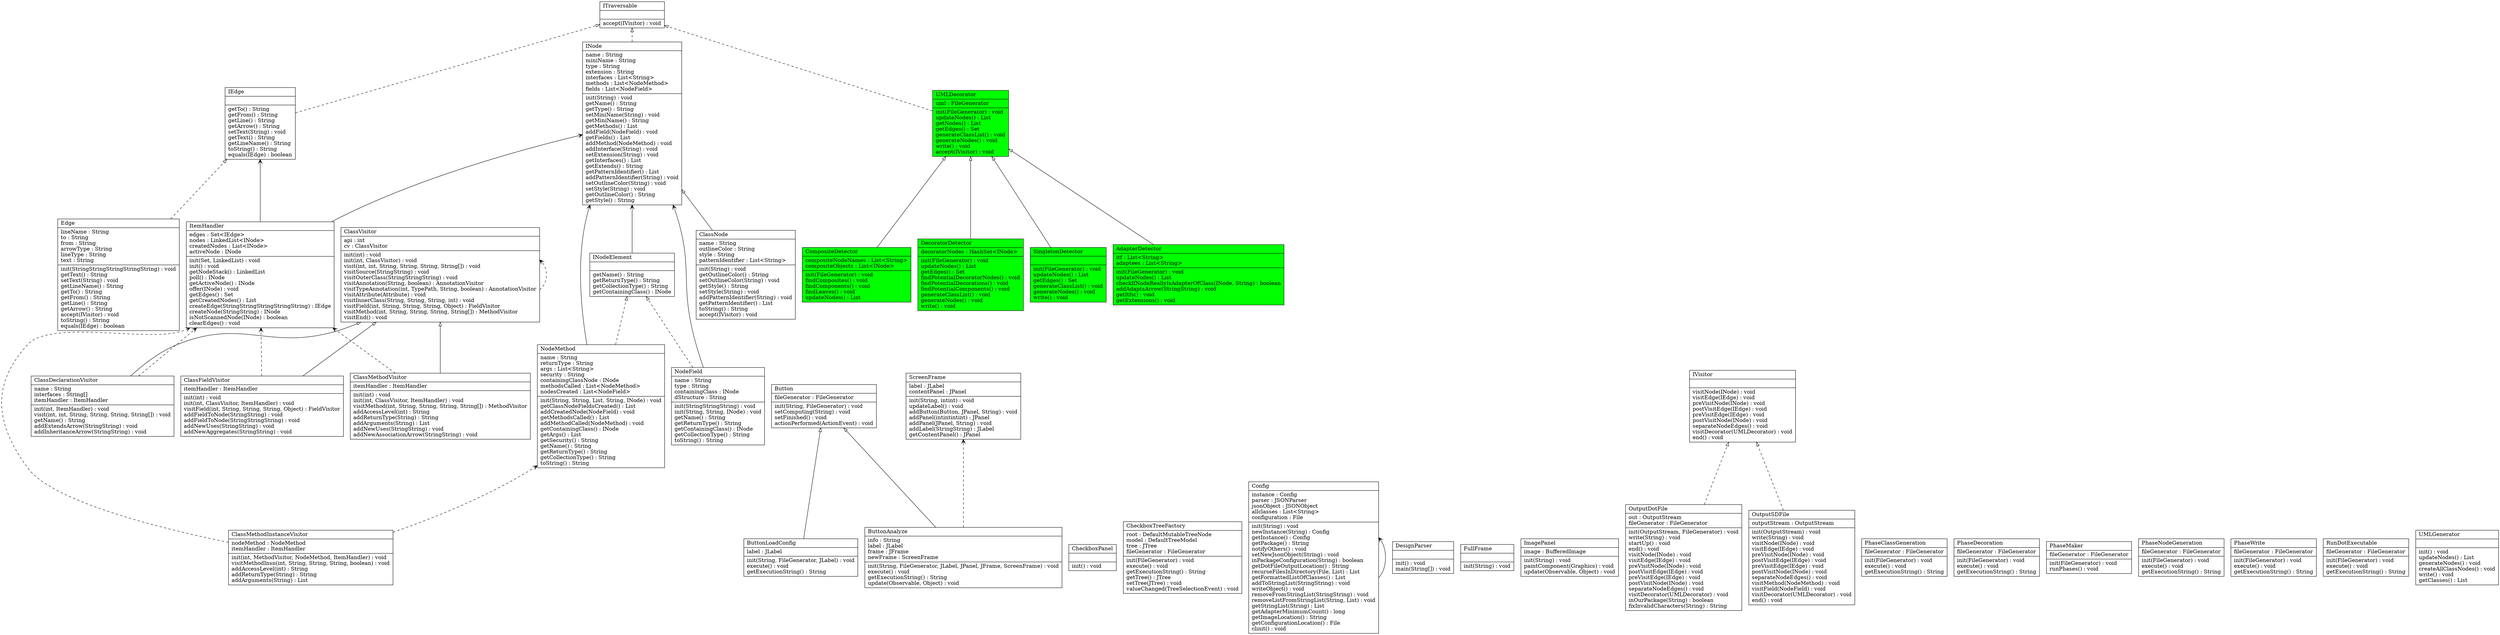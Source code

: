 digraph G {

fontname = "Bitstream Vera Sans"
fontsize = 8
rankdir=BT

node [shape = "record" color = "#000000" fillcolor = "#00ff00" style="filled"]

ClassTAdapterDetector [label = "{AdapterDetector\l\<\<Decorator\>\>\l|itf : List\<String\>\ladaptees : List\<String\>\l|init(FileGenerator) : void\lupdateNodes() : List\lcheckIfNodeReallyIsAdapterOfClass(INode, String) : boolean\laddAdaptsArrow(StringString) : void\lgetItfs() : void\lgetExtensions() : void\l}"]
node [shape = "record" color = "#000000" fillcolor = "#000000" style=""]

ClassTButton [label = "{Button\l|fileGenerator : FileGenerator\l|init(String, FileGenerator) : void\lsetComputing(String) : void\lsetFinished() : void\lactionPerformed(ActionEvent) : void\l}"]
node [shape = "record" color = "#000000" fillcolor = "#000000" style=""]

ClassTButtonAnalyze [label = "{ButtonAnalyze\l|info : String\llabel : JLabel\lframe : JFrame\lnewFrame : ScreenFrame\l|init(String, FileGenerator, JLabel, JPanel, JFrame, ScreenFrame) : void\lexecute() : void\lgetExecutionString() : String\lupdate(Observable, Object) : void\l}"]
node [shape = "record" color = "#000000" fillcolor = "#000000" style=""]

ClassTButtonLoadConfig [label = "{ButtonLoadConfig\l|label : JLabel\l|init(String, FileGenerator, JLabel) : void\lexecute() : void\lgetExecutionString() : String\l}"]
node [shape = "record" color = "#000000" fillcolor = "#000000" style=""]

ClassTCheckboxPanel [label = "{CheckboxPanel\l||init() : void\l}"]
node [shape = "record" color = "#000000" fillcolor = "#000000" style=""]

ClassTCheckboxTreeFactory [label = "{CheckboxTreeFactory\l|root : DefaultMutableTreeNode\lmodel : DefaultTreeModel\ltree : JTree\lfileGenerator : FileGenerator\l|init(FileGenerator) : void\lexecute() : void\lgetExecutionString() : String\lgetTree() : JTree\lsetTree(JTree) : void\lvalueChanged(TreeSelectionEvent) : void\l}"]
node [shape = "record" color = "#000000" fillcolor = "#000000" style=""]

ClassTClassDeclarationVisitor [label = "{ClassDeclarationVisitor\l|name : String\linterfaces : String[]\litemHandler : ItemHandler\l|init(int, ItemHandler) : void\lvisit(int, int, String, String, String, String[]) : void\lgetName() : String\laddExtendsArrow(StringString) : void\laddInheritanceArrow(StringString) : void\l}"]
node [shape = "record" color = "#000000" fillcolor = "#000000" style=""]

ClassTClassFieldVisitor [label = "{ClassFieldVisitor\l|itemHandler : ItemHandler\l|init(int) : void\linit(int, ClassVisitor, ItemHandler) : void\lvisitField(int, String, String, String, Object) : FieldVisitor\laddFieldToNode(StringString) : void\laddFieldToNode(StringStringString) : void\laddNewUses(StringString) : void\laddNewAggregates(StringString) : void\l}"]
node [shape = "record" color = "#000000" fillcolor = "#000000" style=""]

ClassTClassMethodInstanceVisitor [label = "{ClassMethodInstanceVisitor\l|nodeMethod : NodeMethod\litemHandler : ItemHandler\l|init(int, MethodVisitor, NodeMethod, ItemHandler) : void\lvisitMethodInsn(int, String, String, String, boolean) : void\laddAccessLevel(int) : String\laddReturnType(String) : String\laddArguments(String) : List\l}"]
node [shape = "record" color = "#000000" fillcolor = "#000000" style=""]

ClassTClassMethodVisitor [label = "{ClassMethodVisitor\l|itemHandler : ItemHandler\l|init(int) : void\linit(int, ClassVisitor, ItemHandler) : void\lvisitMethod(int, String, String, String, String[]) : MethodVisitor\laddAccessLevel(int) : String\laddReturnType(String) : String\laddArguments(String) : List\laddNewUses(StringString) : void\laddNewAssociationArrow(StringString) : void\l}"]
node [shape = "record" color = "#000000" fillcolor = "#000000" style=""]

ClassTClassNode [label = "{ClassNode\l|name : String\loutlineColor : String\lstyle : String\lpatternIdentifier : List\<String\>\l|init(String) : void\lgetOutlineColor() : String\lsetOutlineColor(String) : void\lgetStyle() : String\lsetStyle(String) : void\laddPatternIdentifier(String) : void\lgetPatternIdentifier() : List\ltoString() : String\laccept(IVisitor) : void\l}"]
node [shape = "record" color = "#000000" fillcolor = "#00ff00" style="filled"]

ClassTCompositeDetector [label = "{CompositeDetector\l\<\<Decorator\>\>\l|compositeNodeNames : List\<String\>\lcompositeObjects : List\<INode\>\l|init(FileGenerator) : void\lfindComposites() : void\lfindComponents() : void\lfindLeaves() : void\lupdateNodes() : List\l}"]
node [shape = "record" color = "#000000" fillcolor = "#000000" style=""]

ClassTConfig [label = "{Config\l|instance : Config\lparser : JSONParser\ljsonObject : JSONObject\lallclasses : List\<String\>\lconfiguration : File\l|init(String) : void\lnewInstance(String) : Config\lgetInstance() : Config\lgetPackage() : String\lnotifyOthers() : void\lsetNewJsonObject(String) : void\linPackageConfiguration(String) : boolean\lgetDotFileOutputLocation() : String\lrecurseFilesInDirectory(File, List) : List\lgetFormattedListOfClasses() : List\laddToStringList(StringString) : void\lwriteObject() : void\lremoveFromStringList(StringString) : void\lremoveListFromStringList(String, List) : void\lgetStringList(String) : List\lgetAdapterMinimumCount() : long\lgetImageLocation() : String\lgetConfigurationLocation() : File\lclinit() : void\l}"]
node [shape = "record" color = "#000000" fillcolor = "#00ff00" style="filled"]

ClassTDecoratorDetector [label = "{DecoratorDetector\l\<\<Decorator\>\>\l|decoratorNodes : HashSet\<INode\>\l|init(FileGenerator) : void\lupdateNodes() : List\lgetEdges() : Set\lfindPotentialDecoratorNodes() : void\lfindPotentialDecorations() : void\lfindPotentialComponents() : void\lgenerateClassList() : void\lgenerateNodes() : void\lwrite() : void\l}"]
node [shape = "record" color = "#000000" fillcolor = "#000000" style=""]

ClassTDesignParser [label = "{DesignParser\l||init() : void\lmain(String[]) : void\l}"]
node [shape = "record" color = "#000000" fillcolor = "#000000" style=""]

ClassTEdge [label = "{Edge\l|lineName : String\lto : String\lfrom : String\larrowType : String\llineType : String\ltext : String\l|init(StringStringStringStringString) : void\lgetText() : String\lsetText(String) : void\lgetLineName() : String\lgetTo() : String\lgetFrom() : String\lgetLine() : String\lgetArrow() : String\laccept(IVisitor) : void\ltoString() : String\lequals(IEdge) : boolean\l}"]
node [shape = "record" color = "#000000" fillcolor = "#000000" style=""]

node [shape = "record" color = "#000000" fillcolor = "#000000" style=""]

node [shape = "record" color = "#000000" fillcolor = "#000000" style=""]

ClassTFullFrame [label = "{FullFrame\l||init(String) : void\l}"]
node [shape = "record" color = "#000000" fillcolor = "#000000" style=""]

ClassTIEdge [label = "{IEdge\l||getTo() : String\lgetFrom() : String\lgetLine() : String\lgetArrow() : String\lsetText(String) : void\lgetText() : String\lgetLineName() : String\ltoString() : String\lequals(IEdge) : boolean\l}"]
node [shape = "record" color = "#000000" fillcolor = "#000000" style=""]

ClassTImagePanel [label = "{ImagePanel\l|image : BufferedImage\l|init(String) : void\lpaintComponent(Graphics) : void\lupdate(Observable, Object) : void\l}"]
node [shape = "record" color = "#000000" fillcolor = "#000000" style=""]

ClassTINode [label = "{INode\l|name : String\lminiName : String\ltype : String\lextension : String\linterfaces : List\<String\>\lmethods : List\<NodeMethod\>\lfields : List\<NodeField\>\l|init(String) : void\lgetName() : String\lgetType() : String\lsetMiniName(String) : void\lgetMiniName() : String\lgetMethods() : List\laddField(NodeField) : void\lgetFields() : List\laddMethod(NodeMethod) : void\laddInterface(String) : void\lsetExtension(String) : void\lgetInterfaces() : List\lgetExtends() : String\lgetPatternIdentifier() : List\laddPatternIdentifier(String) : void\lsetOutlineColor(String) : void\lsetStyle(String) : void\lgetOutlineColor() : String\lgetStyle() : String\l}"]
node [shape = "record" color = "#000000" fillcolor = "#000000" style=""]

ClassTINodeElement [label = "{INodeElement\l||getName() : String\lgetReturnType() : String\lgetCollectionType() : String\lgetContainingClass() : INode\l}"]
node [shape = "record" color = "#000000" fillcolor = "#000000" style=""]

ClassTItemHandler [label = "{ItemHandler\l|edges : Set\<IEdge\>\lnodes : LinkedList\<INode\>\lcreatedNodes : List\<INode\>\lactiveNode : INode\l|init(Set, LinkedList) : void\linit() : void\lgetNodeStack() : LinkedList\lpoll() : INode\lgetActiveNode() : INode\loffer(INode) : void\lgetEdges() : Set\lgetCreatedNodes() : List\lcreateEdge(StringStringStringStringString) : IEdge\lcreateNode(StringString) : INode\lisNotScannedNode(INode) : boolean\lclearEdges() : void\l}"]
node [shape = "record" color = "#000000" fillcolor = "#000000" style=""]

ClassTITraversable [label = "{ITraversable\l||accept(IVisitor) : void\l}"]
node [shape = "record" color = "#000000" fillcolor = "#000000" style=""]

ClassTIVisitor [label = "{IVisitor\l||visitNode(INode) : void\lvisitEdge(IEdge) : void\lpreVisitNode(INode) : void\lpostVisitEdge(IEdge) : void\lpreVisitEdge(IEdge) : void\lpostVisitNode(INode) : void\lseparateNodeEdges() : void\lvisitDecorator(UMLDecorator) : void\lend() : void\l}"]
node [shape = "record" color = "#000000" fillcolor = "#000000" style=""]

ClassTNodeField [label = "{NodeField\l|name : String\ltype : String\lcontainingClass : INode\ldStructure : String\l|init(StringStringString) : void\linit(String, String, INode) : void\lgetName() : String\lgetReturnType() : String\lgetContainingClass() : INode\lgetCollectionType() : String\ltoString() : String\l}"]
node [shape = "record" color = "#000000" fillcolor = "#000000" style=""]

ClassTNodeMethod [label = "{NodeMethod\l|name : String\lreturnType : String\largs : List\<String\>\lsecurity : String\lcontainingClassNode : INode\lmethodsCalled : List\<NodeMethod\>\lnodesCreated : List\<NodeField\>\l|init(String, String, List, String, INode) : void\lgetClassNodeFieldsCreated() : List\laddCreatedNode(NodeField) : void\lgetMethodsCalled() : List\laddMethodCalled(NodeMethod) : void\lgetContainingClass() : INode\lgetArgs() : List\lgetSecurity() : String\lgetName() : String\lgetReturnType() : String\lgetCollectionType() : String\ltoString() : String\l}"]
node [shape = "record" color = "#000000" fillcolor = "#000000" style=""]

ClassTOutputDotFile [label = "{OutputDotFile\l|out : OutputStream\lfileGenerator : FileGenerator\l|init(OutputStream, FileGenerator) : void\lwrite(String) : void\lstartUp() : void\lend() : void\lvisitNode(INode) : void\lvisitEdge(IEdge) : void\lpreVisitNode(INode) : void\lpostVisitEdge(IEdge) : void\lpreVisitEdge(IEdge) : void\lpostVisitNode(INode) : void\lseparateNodeEdges() : void\lvisitDecorator(UMLDecorator) : void\linOurPackage(String) : boolean\lfixInvalidCharacters(String) : String\l}"]
node [shape = "record" color = "#000000" fillcolor = "#000000" style=""]

ClassTOutputSDFile [label = "{OutputSDFile\l|outputStream : OutputStream\l|init(OutputStream) : void\lwrite(String) : void\lvisitNode(INode) : void\lvisitEdge(IEdge) : void\lpreVisitNode(INode) : void\lpostVisitEdge(IEdge) : void\lpreVisitEdge(IEdge) : void\lpostVisitNode(INode) : void\lseparateNodeEdges() : void\lvisitMethod(NodeMethod) : void\lvisitField(NodeField) : void\lvisitDecorator(UMLDecorator) : void\lend() : void\l}"]
node [shape = "record" color = "#000000" fillcolor = "#000000" style=""]

ClassTPhaseClassGeneration [label = "{PhaseClassGeneration\l|fileGenerator : FileGenerator\l|init(FileGenerator) : void\lexecute() : void\lgetExecutionString() : String\l}"]
node [shape = "record" color = "#000000" fillcolor = "#000000" style=""]

ClassTPhaseDecoration [label = "{PhaseDecoration\l|fileGenerator : FileGenerator\l|init(FileGenerator) : void\lexecute() : void\lgetExecutionString() : String\l}"]
node [shape = "record" color = "#000000" fillcolor = "#000000" style=""]

ClassTPhaseMaker [label = "{PhaseMaker\l|fileGenerator : FileGenerator\l|init(FileGenerator) : void\lrunPhases() : void\l}"]
node [shape = "record" color = "#000000" fillcolor = "#000000" style=""]

ClassTPhaseNodeGeneration [label = "{PhaseNodeGeneration\l|fileGenerator : FileGenerator\l|init(FileGenerator) : void\lexecute() : void\lgetExecutionString() : String\l}"]
node [shape = "record" color = "#000000" fillcolor = "#000000" style=""]

ClassTPhaseWrite [label = "{PhaseWrite\l|fileGenerator : FileGenerator\l|init(FileGenerator) : void\lexecute() : void\lgetExecutionString() : String\l}"]
node [shape = "record" color = "#000000" fillcolor = "#000000" style=""]

ClassTRunDotExecutable [label = "{RunDotExecutable\l|fileGenerator : FileGenerator\l|init(FileGenerator) : void\lexecute() : void\lgetExecutionString() : String\l}"]
node [shape = "record" color = "#000000" fillcolor = "#000000" style=""]

ClassTScreenFrame [label = "{ScreenFrame\l|label : JLabel\lcontentPanel : JPanel\l|init(String, intint) : void\lupdateLabel() : void\laddButton(Button, JPanel, String) : void\laddPanel(intintintint) : JPanel\laddPanel(JPanel, String) : void\laddLabel(StringString) : JLabel\lgetContentPanel() : JPanel\l}"]
node [shape = "record" color = "#000000" fillcolor = "#00ff00" style="filled"]

ClassTSingletonDetector [label = "{SingletonDetector\l\<\<Decorator\>\>\l||init(FileGenerator) : void\lupdateNodes() : List\lgetEdges() : Set\lgenerateClassList() : void\lgenerateNodes() : void\lwrite() : void\l}"]
node [shape = "record" color = "#000000" fillcolor = "#00ff00" style="filled"]

ClassTUMLDecorator [label = "{UMLDecorator\l\<\<Decorator\>\>\l|uml : FileGenerator\l|init(FileGenerator) : void\lupdateNodes() : List\lgetNodes() : List\lgetEdges() : Set\lgenerateClassList() : void\lgenerateNodes() : void\lwrite() : void\laccept(IVisitor) : void\l}"]
node [shape = "record" color = "#000000" fillcolor = "#000000" style=""]

ClassTUMLGenerator [label = "{UMLGenerator\l||init() : void\lupdateNodes() : List\lgenerateNodes() : void\lcreateAllClassNodes() : void\lwrite() : void\lgetClasses() : List\l}"]
node [shape = "record" color = "#000000" fillcolor = "#000000" style=""]

ClassTClassVisitor [label = "{ClassVisitor\l|api : int\lcv : ClassVisitor\l|init(int) : void\linit(int, ClassVisitor) : void\lvisit(int, int, String, String, String, String[]) : void\lvisitSource(StringString) : void\lvisitOuterClass(StringStringString) : void\lvisitAnnotation(String, boolean) : AnnotationVisitor\lvisitTypeAnnotation(int, TypePath, String, boolean) : AnnotationVisitor\lvisitAttribute(Attribute) : void\lvisitInnerClass(String, String, String, int) : void\lvisitField(int, String, String, String, Object) : FieldVisitor\lvisitMethod(int, String, String, String, String[]) : MethodVisitor\lvisitEnd() : void\l}"]
node [shape = "record" color = "#000000" fillcolor = "#000000" style=""]

ClassTAdapterDetector [label = "{AdapterDetector\l|itf : List\<String\>\ladaptees : List\<String\>\l|init(FileGenerator) : void\lupdateNodes() : List\lcheckIfNodeReallyIsAdapterOfClass(INode, String) : boolean\laddAdaptsArrow(StringString) : void\lgetItfs() : void\lgetExtensions() : void\l}"]
node [shape = "record" color = "#000000" fillcolor = "#000000" style=""]

ClassTButton [label = "{Button\l|fileGenerator : FileGenerator\l|init(String, FileGenerator) : void\lsetComputing(String) : void\lsetFinished() : void\lactionPerformed(ActionEvent) : void\l}"]
node [shape = "record" color = "#000000" fillcolor = "#000000" style=""]

ClassTButtonAnalyze [label = "{ButtonAnalyze\l|info : String\llabel : JLabel\lframe : JFrame\lnewFrame : ScreenFrame\l|init(String, FileGenerator, JLabel, JPanel, JFrame, ScreenFrame) : void\lexecute() : void\lgetExecutionString() : String\lupdate(Observable, Object) : void\l}"]
node [shape = "record" color = "#000000" fillcolor = "#000000" style=""]

ClassTButtonLoadConfig [label = "{ButtonLoadConfig\l|label : JLabel\l|init(String, FileGenerator, JLabel) : void\lexecute() : void\lgetExecutionString() : String\l}"]
node [shape = "record" color = "#000000" fillcolor = "#000000" style=""]

ClassTCheckboxPanel [label = "{CheckboxPanel\l||init() : void\l}"]
node [shape = "record" color = "#000000" fillcolor = "#000000" style=""]

ClassTCheckboxTreeFactory [label = "{CheckboxTreeFactory\l|root : DefaultMutableTreeNode\lmodel : DefaultTreeModel\ltree : JTree\lfileGenerator : FileGenerator\l|init(FileGenerator) : void\lexecute() : void\lgetExecutionString() : String\lgetTree() : JTree\lsetTree(JTree) : void\lvalueChanged(TreeSelectionEvent) : void\l}"]
node [shape = "record" color = "#000000" fillcolor = "#000000" style=""]

ClassTClassDeclarationVisitor [label = "{ClassDeclarationVisitor\l|name : String\linterfaces : String[]\litemHandler : ItemHandler\l|init(int, ItemHandler) : void\lvisit(int, int, String, String, String, String[]) : void\lgetName() : String\laddExtendsArrow(StringString) : void\laddInheritanceArrow(StringString) : void\l}"]
node [shape = "record" color = "#000000" fillcolor = "#000000" style=""]

ClassTClassFieldVisitor [label = "{ClassFieldVisitor\l|itemHandler : ItemHandler\l|init(int) : void\linit(int, ClassVisitor, ItemHandler) : void\lvisitField(int, String, String, String, Object) : FieldVisitor\laddFieldToNode(StringString) : void\laddFieldToNode(StringStringString) : void\laddNewUses(StringString) : void\laddNewAggregates(StringString) : void\l}"]
node [shape = "record" color = "#000000" fillcolor = "#000000" style=""]

ClassTClassMethodInstanceVisitor [label = "{ClassMethodInstanceVisitor\l|nodeMethod : NodeMethod\litemHandler : ItemHandler\l|init(int, MethodVisitor, NodeMethod, ItemHandler) : void\lvisitMethodInsn(int, String, String, String, boolean) : void\laddAccessLevel(int) : String\laddReturnType(String) : String\laddArguments(String) : List\l}"]
node [shape = "record" color = "#000000" fillcolor = "#000000" style=""]

ClassTClassMethodVisitor [label = "{ClassMethodVisitor\l|itemHandler : ItemHandler\l|init(int) : void\linit(int, ClassVisitor, ItemHandler) : void\lvisitMethod(int, String, String, String, String[]) : MethodVisitor\laddAccessLevel(int) : String\laddReturnType(String) : String\laddArguments(String) : List\laddNewUses(StringString) : void\laddNewAssociationArrow(StringString) : void\l}"]
node [shape = "record" color = "#000000" fillcolor = "#000000" style=""]

ClassTClassNode [label = "{ClassNode\l|name : String\loutlineColor : String\lstyle : String\lpatternIdentifier : List\<String\>\l|init(String) : void\lgetOutlineColor() : String\lsetOutlineColor(String) : void\lgetStyle() : String\lsetStyle(String) : void\laddPatternIdentifier(String) : void\lgetPatternIdentifier() : List\ltoString() : String\laccept(IVisitor) : void\l}"]
node [shape = "record" color = "#000000" fillcolor = "#000000" style=""]

ClassTCompositeDetector [label = "{CompositeDetector\l|compositeNodeNames : List\<String\>\lcompositeObjects : List\<INode\>\l|init(FileGenerator) : void\lfindComposites() : void\lfindComponents() : void\lfindLeaves() : void\lupdateNodes() : List\l}"]
node [shape = "record" color = "#000000" fillcolor = "#000000" style=""]

ClassTConfig [label = "{Config\l|instance : Config\lparser : JSONParser\ljsonObject : JSONObject\lallclasses : List\<String\>\lconfiguration : File\l|init(String) : void\lnewInstance(String) : Config\lgetInstance() : Config\lgetPackage() : String\lnotifyOthers() : void\lsetNewJsonObject(String) : void\linPackageConfiguration(String) : boolean\lgetDotFileOutputLocation() : String\lrecurseFilesInDirectory(File, List) : List\lgetFormattedListOfClasses() : List\laddToStringList(StringString) : void\lwriteObject() : void\lremoveFromStringList(StringString) : void\lremoveListFromStringList(String, List) : void\lgetStringList(String) : List\lgetAdapterMinimumCount() : long\lgetImageLocation() : String\lgetConfigurationLocation() : File\lclinit() : void\l}"]
node [shape = "record" color = "#000000" fillcolor = "#000000" style=""]

ClassTDecoratorDetector [label = "{DecoratorDetector\l|decoratorNodes : HashSet\<INode\>\l|init(FileGenerator) : void\lupdateNodes() : List\lgetEdges() : Set\lfindPotentialDecoratorNodes() : void\lfindPotentialDecorations() : void\lfindPotentialComponents() : void\lgenerateClassList() : void\lgenerateNodes() : void\lwrite() : void\l}"]
node [shape = "record" color = "#000000" fillcolor = "#000000" style=""]

ClassTDesignParser [label = "{DesignParser\l||init() : void\lmain(String[]) : void\l}"]
node [shape = "record" color = "#000000" fillcolor = "#000000" style=""]

ClassTEdge [label = "{Edge\l|lineName : String\lto : String\lfrom : String\larrowType : String\llineType : String\ltext : String\l|init(StringStringStringStringString) : void\lgetText() : String\lsetText(String) : void\lgetLineName() : String\lgetTo() : String\lgetFrom() : String\lgetLine() : String\lgetArrow() : String\laccept(IVisitor) : void\ltoString() : String\lequals(IEdge) : boolean\l}"]
node [shape = "record" color = "#000000" fillcolor = "#000000" style=""]

node [shape = "record" color = "#000000" fillcolor = "#000000" style=""]

ClassTFullFrame [label = "{FullFrame\l||init(String) : void\l}"]
node [shape = "record" color = "#000000" fillcolor = "#000000" style=""]

ClassTIEdge [label = "{IEdge\l||getTo() : String\lgetFrom() : String\lgetLine() : String\lgetArrow() : String\lsetText(String) : void\lgetText() : String\lgetLineName() : String\ltoString() : String\lequals(IEdge) : boolean\l}"]
node [shape = "record" color = "#000000" fillcolor = "#000000" style=""]

ClassTImagePanel [label = "{ImagePanel\l|image : BufferedImage\l|init(String) : void\lpaintComponent(Graphics) : void\lupdate(Observable, Object) : void\l}"]
node [shape = "record" color = "#000000" fillcolor = "#000000" style=""]

ClassTINode [label = "{INode\l|name : String\lminiName : String\ltype : String\lextension : String\linterfaces : List\<String\>\lmethods : List\<NodeMethod\>\lfields : List\<NodeField\>\l|init(String) : void\lgetName() : String\lgetType() : String\lsetMiniName(String) : void\lgetMiniName() : String\lgetMethods() : List\laddField(NodeField) : void\lgetFields() : List\laddMethod(NodeMethod) : void\laddInterface(String) : void\lsetExtension(String) : void\lgetInterfaces() : List\lgetExtends() : String\lgetPatternIdentifier() : List\laddPatternIdentifier(String) : void\lsetOutlineColor(String) : void\lsetStyle(String) : void\lgetOutlineColor() : String\lgetStyle() : String\l}"]
node [shape = "record" color = "#000000" fillcolor = "#000000" style=""]

ClassTINodeElement [label = "{INodeElement\l||getName() : String\lgetReturnType() : String\lgetCollectionType() : String\lgetContainingClass() : INode\l}"]
node [shape = "record" color = "#000000" fillcolor = "#000000" style=""]

ClassTItemHandler [label = "{ItemHandler\l|edges : Set\<IEdge\>\lnodes : LinkedList\<INode\>\lcreatedNodes : List\<INode\>\lactiveNode : INode\l|init(Set, LinkedList) : void\linit() : void\lgetNodeStack() : LinkedList\lpoll() : INode\lgetActiveNode() : INode\loffer(INode) : void\lgetEdges() : Set\lgetCreatedNodes() : List\lcreateEdge(StringStringStringStringString) : IEdge\lcreateNode(StringString) : INode\lisNotScannedNode(INode) : boolean\lclearEdges() : void\l}"]
node [shape = "record" color = "#000000" fillcolor = "#000000" style=""]

ClassTITraversable [label = "{ITraversable\l||accept(IVisitor) : void\l}"]
node [shape = "record" color = "#000000" fillcolor = "#000000" style=""]

ClassTIVisitor [label = "{IVisitor\l||visitNode(INode) : void\lvisitEdge(IEdge) : void\lpreVisitNode(INode) : void\lpostVisitEdge(IEdge) : void\lpreVisitEdge(IEdge) : void\lpostVisitNode(INode) : void\lseparateNodeEdges() : void\lvisitDecorator(UMLDecorator) : void\lend() : void\l}"]
node [shape = "record" color = "#000000" fillcolor = "#000000" style=""]

ClassTNodeField [label = "{NodeField\l|name : String\ltype : String\lcontainingClass : INode\ldStructure : String\l|init(StringStringString) : void\linit(String, String, INode) : void\lgetName() : String\lgetReturnType() : String\lgetContainingClass() : INode\lgetCollectionType() : String\ltoString() : String\l}"]
node [shape = "record" color = "#000000" fillcolor = "#000000" style=""]

ClassTNodeMethod [label = "{NodeMethod\l|name : String\lreturnType : String\largs : List\<String\>\lsecurity : String\lcontainingClassNode : INode\lmethodsCalled : List\<NodeMethod\>\lnodesCreated : List\<NodeField\>\l|init(String, String, List, String, INode) : void\lgetClassNodeFieldsCreated() : List\laddCreatedNode(NodeField) : void\lgetMethodsCalled() : List\laddMethodCalled(NodeMethod) : void\lgetContainingClass() : INode\lgetArgs() : List\lgetSecurity() : String\lgetName() : String\lgetReturnType() : String\lgetCollectionType() : String\ltoString() : String\l}"]
node [shape = "record" color = "#000000" fillcolor = "#000000" style=""]

ClassTOutputDotFile [label = "{OutputDotFile\l|out : OutputStream\lfileGenerator : FileGenerator\l|init(OutputStream, FileGenerator) : void\lwrite(String) : void\lstartUp() : void\lend() : void\lvisitNode(INode) : void\lvisitEdge(IEdge) : void\lpreVisitNode(INode) : void\lpostVisitEdge(IEdge) : void\lpreVisitEdge(IEdge) : void\lpostVisitNode(INode) : void\lseparateNodeEdges() : void\lvisitDecorator(UMLDecorator) : void\linOurPackage(String) : boolean\lfixInvalidCharacters(String) : String\l}"]
node [shape = "record" color = "#000000" fillcolor = "#000000" style=""]

ClassTOutputSDFile [label = "{OutputSDFile\l|outputStream : OutputStream\l|init(OutputStream) : void\lwrite(String) : void\lvisitNode(INode) : void\lvisitEdge(IEdge) : void\lpreVisitNode(INode) : void\lpostVisitEdge(IEdge) : void\lpreVisitEdge(IEdge) : void\lpostVisitNode(INode) : void\lseparateNodeEdges() : void\lvisitMethod(NodeMethod) : void\lvisitField(NodeField) : void\lvisitDecorator(UMLDecorator) : void\lend() : void\l}"]
node [shape = "record" color = "#000000" fillcolor = "#000000" style=""]

ClassTPhaseClassGeneration [label = "{PhaseClassGeneration\l|fileGenerator : FileGenerator\l|init(FileGenerator) : void\lexecute() : void\lgetExecutionString() : String\l}"]
node [shape = "record" color = "#000000" fillcolor = "#000000" style=""]

ClassTPhaseDecoration [label = "{PhaseDecoration\l|fileGenerator : FileGenerator\l|init(FileGenerator) : void\lexecute() : void\lgetExecutionString() : String\l}"]
node [shape = "record" color = "#000000" fillcolor = "#000000" style=""]

ClassTPhaseMaker [label = "{PhaseMaker\l|fileGenerator : FileGenerator\l|init(FileGenerator) : void\lrunPhases() : void\l}"]
node [shape = "record" color = "#000000" fillcolor = "#000000" style=""]

ClassTPhaseNodeGeneration [label = "{PhaseNodeGeneration\l|fileGenerator : FileGenerator\l|init(FileGenerator) : void\lexecute() : void\lgetExecutionString() : String\l}"]
node [shape = "record" color = "#000000" fillcolor = "#000000" style=""]

ClassTPhaseWrite [label = "{PhaseWrite\l|fileGenerator : FileGenerator\l|init(FileGenerator) : void\lexecute() : void\lgetExecutionString() : String\l}"]
node [shape = "record" color = "#000000" fillcolor = "#000000" style=""]

ClassTRunDotExecutable [label = "{RunDotExecutable\l|fileGenerator : FileGenerator\l|init(FileGenerator) : void\lexecute() : void\lgetExecutionString() : String\l}"]
node [shape = "record" color = "#000000" fillcolor = "#000000" style=""]

ClassTScreenFrame [label = "{ScreenFrame\l|label : JLabel\lcontentPanel : JPanel\l|init(String, intint) : void\lupdateLabel() : void\laddButton(Button, JPanel, String) : void\laddPanel(intintintint) : JPanel\laddPanel(JPanel, String) : void\laddLabel(StringString) : JLabel\lgetContentPanel() : JPanel\l}"]
node [shape = "record" color = "#000000" fillcolor = "#000000" style=""]

ClassTSingletonDetector [label = "{SingletonDetector\l||init(FileGenerator) : void\lupdateNodes() : List\lgetEdges() : Set\lgenerateClassList() : void\lgenerateNodes() : void\lwrite() : void\l}"]
node [shape = "record" color = "#000000" fillcolor = "#000000" style=""]

ClassTUMLDecorator [label = "{UMLDecorator\l|uml : FileGenerator\l|init(FileGenerator) : void\lupdateNodes() : List\lgetNodes() : List\lgetEdges() : Set\lgenerateClassList() : void\lgenerateNodes() : void\lwrite() : void\laccept(IVisitor) : void\l}"]
node [shape = "record" color = "#000000" fillcolor = "#000000" style=""]

ClassTUMLGenerator [label = "{UMLGenerator\l||init() : void\lupdateNodes() : List\lgenerateNodes() : void\lcreateAllClassNodes() : void\lwrite() : void\lgetClasses() : List\l}"]
node [shape = "record" color = "#000000" fillcolor = "#000000" style=""]

ClassTClassVisitor [label = "{ClassVisitor\l|api : int\lcv : ClassVisitor\l|init(int) : void\linit(int, ClassVisitor) : void\lvisit(int, int, String, String, String, String[]) : void\lvisitSource(StringString) : void\lvisitOuterClass(StringStringString) : void\lvisitAnnotation(String, boolean) : AnnotationVisitor\lvisitTypeAnnotation(int, TypePath, String, boolean) : AnnotationVisitor\lvisitAttribute(Attribute) : void\lvisitInnerClass(String, String, String, int) : void\lvisitField(int, String, String, String, Object) : FieldVisitor\lvisitMethod(int, String, String, String, String[]) : MethodVisitor\lvisitEnd() : void\l}"]
node [shape = "record" color = "#000000" fillcolor = "#000000" style=""]

ClassTAdapterDetector [label = "{AdapterDetector\l|itf : List\<String\>\ladaptees : List\<String\>\l|init(FileGenerator) : void\lupdateNodes() : List\lcheckIfNodeReallyIsAdapterOfClass(INode, String) : boolean\laddAdaptsArrow(StringString) : void\lgetItfs() : void\lgetExtensions() : void\l}"]
node [shape = "record" color = "#000000" fillcolor = "#000000" style=""]

ClassTButton [label = "{Button\l|fileGenerator : FileGenerator\l|init(String, FileGenerator) : void\lsetComputing(String) : void\lsetFinished() : void\lactionPerformed(ActionEvent) : void\l}"]
node [shape = "record" color = "#000000" fillcolor = "#000000" style=""]

ClassTButtonAnalyze [label = "{ButtonAnalyze\l|info : String\llabel : JLabel\lframe : JFrame\lnewFrame : ScreenFrame\l|init(String, FileGenerator, JLabel, JPanel, JFrame, ScreenFrame) : void\lexecute() : void\lgetExecutionString() : String\lupdate(Observable, Object) : void\l}"]
node [shape = "record" color = "#000000" fillcolor = "#000000" style=""]

ClassTButtonLoadConfig [label = "{ButtonLoadConfig\l|label : JLabel\l|init(String, FileGenerator, JLabel) : void\lexecute() : void\lgetExecutionString() : String\l}"]
node [shape = "record" color = "#000000" fillcolor = "#000000" style=""]

ClassTCheckboxPanel [label = "{CheckboxPanel\l||init() : void\l}"]
node [shape = "record" color = "#000000" fillcolor = "#000000" style=""]

ClassTCheckboxTreeFactory [label = "{CheckboxTreeFactory\l|root : DefaultMutableTreeNode\lmodel : DefaultTreeModel\ltree : JTree\lfileGenerator : FileGenerator\l|init(FileGenerator) : void\lexecute() : void\lgetExecutionString() : String\lgetTree() : JTree\lsetTree(JTree) : void\lvalueChanged(TreeSelectionEvent) : void\l}"]
node [shape = "record" color = "#000000" fillcolor = "#000000" style=""]

ClassTClassDeclarationVisitor [label = "{ClassDeclarationVisitor\l|name : String\linterfaces : String[]\litemHandler : ItemHandler\l|init(int, ItemHandler) : void\lvisit(int, int, String, String, String, String[]) : void\lgetName() : String\laddExtendsArrow(StringString) : void\laddInheritanceArrow(StringString) : void\l}"]
node [shape = "record" color = "#000000" fillcolor = "#000000" style=""]

ClassTClassFieldVisitor [label = "{ClassFieldVisitor\l|itemHandler : ItemHandler\l|init(int) : void\linit(int, ClassVisitor, ItemHandler) : void\lvisitField(int, String, String, String, Object) : FieldVisitor\laddFieldToNode(StringString) : void\laddFieldToNode(StringStringString) : void\laddNewUses(StringString) : void\laddNewAggregates(StringString) : void\l}"]
node [shape = "record" color = "#000000" fillcolor = "#000000" style=""]

ClassTClassMethodInstanceVisitor [label = "{ClassMethodInstanceVisitor\l|nodeMethod : NodeMethod\litemHandler : ItemHandler\l|init(int, MethodVisitor, NodeMethod, ItemHandler) : void\lvisitMethodInsn(int, String, String, String, boolean) : void\laddAccessLevel(int) : String\laddReturnType(String) : String\laddArguments(String) : List\l}"]
node [shape = "record" color = "#000000" fillcolor = "#000000" style=""]

ClassTClassMethodVisitor [label = "{ClassMethodVisitor\l|itemHandler : ItemHandler\l|init(int) : void\linit(int, ClassVisitor, ItemHandler) : void\lvisitMethod(int, String, String, String, String[]) : MethodVisitor\laddAccessLevel(int) : String\laddReturnType(String) : String\laddArguments(String) : List\laddNewUses(StringString) : void\laddNewAssociationArrow(StringString) : void\l}"]
node [shape = "record" color = "#000000" fillcolor = "#000000" style=""]

ClassTClassNode [label = "{ClassNode\l|name : String\loutlineColor : String\lstyle : String\lpatternIdentifier : List\<String\>\l|init(String) : void\lgetOutlineColor() : String\lsetOutlineColor(String) : void\lgetStyle() : String\lsetStyle(String) : void\laddPatternIdentifier(String) : void\lgetPatternIdentifier() : List\ltoString() : String\laccept(IVisitor) : void\l}"]
node [shape = "record" color = "#000000" fillcolor = "#000000" style=""]

ClassTCompositeDetector [label = "{CompositeDetector\l|compositeNodeNames : List\<String\>\lcompositeObjects : List\<INode\>\l|init(FileGenerator) : void\lfindComposites() : void\lfindComponents() : void\lfindLeaves() : void\lupdateNodes() : List\l}"]
node [shape = "record" color = "#000000" fillcolor = "#000000" style=""]

ClassTConfig [label = "{Config\l|instance : Config\lparser : JSONParser\ljsonObject : JSONObject\lallclasses : List\<String\>\lconfiguration : File\l|init(String) : void\lnewInstance(String) : Config\lgetInstance() : Config\lgetPackage() : String\lnotifyOthers() : void\lsetNewJsonObject(String) : void\linPackageConfiguration(String) : boolean\lgetDotFileOutputLocation() : String\lrecurseFilesInDirectory(File, List) : List\lgetFormattedListOfClasses() : List\laddToStringList(StringString) : void\lwriteObject() : void\lremoveFromStringList(StringString) : void\lremoveListFromStringList(String, List) : void\lgetStringList(String) : List\lgetAdapterMinimumCount() : long\lgetImageLocation() : String\lgetConfigurationLocation() : File\lclinit() : void\l}"]
node [shape = "record" color = "#000000" fillcolor = "#000000" style=""]

ClassTDecoratorDetector [label = "{DecoratorDetector\l|decoratorNodes : HashSet\<INode\>\l|init(FileGenerator) : void\lupdateNodes() : List\lgetEdges() : Set\lfindPotentialDecoratorNodes() : void\lfindPotentialDecorations() : void\lfindPotentialComponents() : void\lgenerateClassList() : void\lgenerateNodes() : void\lwrite() : void\l}"]
node [shape = "record" color = "#000000" fillcolor = "#000000" style=""]

ClassTDesignParser [label = "{DesignParser\l||init() : void\lmain(String[]) : void\l}"]
node [shape = "record" color = "#000000" fillcolor = "#000000" style=""]

ClassTEdge [label = "{Edge\l|lineName : String\lto : String\lfrom : String\larrowType : String\llineType : String\ltext : String\l|init(StringStringStringStringString) : void\lgetText() : String\lsetText(String) : void\lgetLineName() : String\lgetTo() : String\lgetFrom() : String\lgetLine() : String\lgetArrow() : String\laccept(IVisitor) : void\ltoString() : String\lequals(IEdge) : boolean\l}"]
node [shape = "record" color = "#000000" fillcolor = "#000000" style=""]

ClassTFullFrame [label = "{FullFrame\l||init(String) : void\l}"]
node [shape = "record" color = "#000000" fillcolor = "#000000" style=""]

ClassTIEdge [label = "{IEdge\l||getTo() : String\lgetFrom() : String\lgetLine() : String\lgetArrow() : String\lsetText(String) : void\lgetText() : String\lgetLineName() : String\ltoString() : String\lequals(IEdge) : boolean\l}"]
node [shape = "record" color = "#000000" fillcolor = "#000000" style=""]

ClassTImagePanel [label = "{ImagePanel\l|image : BufferedImage\l|init(String) : void\lpaintComponent(Graphics) : void\lupdate(Observable, Object) : void\l}"]
node [shape = "record" color = "#000000" fillcolor = "#000000" style=""]

ClassTINode [label = "{INode\l|name : String\lminiName : String\ltype : String\lextension : String\linterfaces : List\<String\>\lmethods : List\<NodeMethod\>\lfields : List\<NodeField\>\l|init(String) : void\lgetName() : String\lgetType() : String\lsetMiniName(String) : void\lgetMiniName() : String\lgetMethods() : List\laddField(NodeField) : void\lgetFields() : List\laddMethod(NodeMethod) : void\laddInterface(String) : void\lsetExtension(String) : void\lgetInterfaces() : List\lgetExtends() : String\lgetPatternIdentifier() : List\laddPatternIdentifier(String) : void\lsetOutlineColor(String) : void\lsetStyle(String) : void\lgetOutlineColor() : String\lgetStyle() : String\l}"]
node [shape = "record" color = "#000000" fillcolor = "#000000" style=""]

ClassTINodeElement [label = "{INodeElement\l||getName() : String\lgetReturnType() : String\lgetCollectionType() : String\lgetContainingClass() : INode\l}"]
node [shape = "record" color = "#000000" fillcolor = "#000000" style=""]

ClassTItemHandler [label = "{ItemHandler\l|edges : Set\<IEdge\>\lnodes : LinkedList\<INode\>\lcreatedNodes : List\<INode\>\lactiveNode : INode\l|init(Set, LinkedList) : void\linit() : void\lgetNodeStack() : LinkedList\lpoll() : INode\lgetActiveNode() : INode\loffer(INode) : void\lgetEdges() : Set\lgetCreatedNodes() : List\lcreateEdge(StringStringStringStringString) : IEdge\lcreateNode(StringString) : INode\lisNotScannedNode(INode) : boolean\lclearEdges() : void\l}"]
node [shape = "record" color = "#000000" fillcolor = "#000000" style=""]

ClassTITraversable [label = "{ITraversable\l||accept(IVisitor) : void\l}"]
node [shape = "record" color = "#000000" fillcolor = "#000000" style=""]

ClassTIVisitor [label = "{IVisitor\l||visitNode(INode) : void\lvisitEdge(IEdge) : void\lpreVisitNode(INode) : void\lpostVisitEdge(IEdge) : void\lpreVisitEdge(IEdge) : void\lpostVisitNode(INode) : void\lseparateNodeEdges() : void\lvisitDecorator(UMLDecorator) : void\lend() : void\l}"]
node [shape = "record" color = "#000000" fillcolor = "#000000" style=""]

ClassTNodeField [label = "{NodeField\l|name : String\ltype : String\lcontainingClass : INode\ldStructure : String\l|init(StringStringString) : void\linit(String, String, INode) : void\lgetName() : String\lgetReturnType() : String\lgetContainingClass() : INode\lgetCollectionType() : String\ltoString() : String\l}"]
node [shape = "record" color = "#000000" fillcolor = "#000000" style=""]

ClassTNodeMethod [label = "{NodeMethod\l|name : String\lreturnType : String\largs : List\<String\>\lsecurity : String\lcontainingClassNode : INode\lmethodsCalled : List\<NodeMethod\>\lnodesCreated : List\<NodeField\>\l|init(String, String, List, String, INode) : void\lgetClassNodeFieldsCreated() : List\laddCreatedNode(NodeField) : void\lgetMethodsCalled() : List\laddMethodCalled(NodeMethod) : void\lgetContainingClass() : INode\lgetArgs() : List\lgetSecurity() : String\lgetName() : String\lgetReturnType() : String\lgetCollectionType() : String\ltoString() : String\l}"]
node [shape = "record" color = "#000000" fillcolor = "#000000" style=""]

ClassTOutputDotFile [label = "{OutputDotFile\l|out : OutputStream\lfileGenerator : FileGenerator\l|init(OutputStream, FileGenerator) : void\lwrite(String) : void\lstartUp() : void\lend() : void\lvisitNode(INode) : void\lvisitEdge(IEdge) : void\lpreVisitNode(INode) : void\lpostVisitEdge(IEdge) : void\lpreVisitEdge(IEdge) : void\lpostVisitNode(INode) : void\lseparateNodeEdges() : void\lvisitDecorator(UMLDecorator) : void\linOurPackage(String) : boolean\lfixInvalidCharacters(String) : String\l}"]
node [shape = "record" color = "#000000" fillcolor = "#000000" style=""]

ClassTOutputSDFile [label = "{OutputSDFile\l|outputStream : OutputStream\l|init(OutputStream) : void\lwrite(String) : void\lvisitNode(INode) : void\lvisitEdge(IEdge) : void\lpreVisitNode(INode) : void\lpostVisitEdge(IEdge) : void\lpreVisitEdge(IEdge) : void\lpostVisitNode(INode) : void\lseparateNodeEdges() : void\lvisitMethod(NodeMethod) : void\lvisitField(NodeField) : void\lvisitDecorator(UMLDecorator) : void\lend() : void\l}"]
node [shape = "record" color = "#000000" fillcolor = "#000000" style=""]

ClassTPhaseClassGeneration [label = "{PhaseClassGeneration\l|fileGenerator : FileGenerator\l|init(FileGenerator) : void\lexecute() : void\lgetExecutionString() : String\l}"]
node [shape = "record" color = "#000000" fillcolor = "#000000" style=""]

ClassTPhaseDecoration [label = "{PhaseDecoration\l|fileGenerator : FileGenerator\l|init(FileGenerator) : void\lexecute() : void\lgetExecutionString() : String\l}"]
node [shape = "record" color = "#000000" fillcolor = "#000000" style=""]

ClassTPhaseMaker [label = "{PhaseMaker\l|fileGenerator : FileGenerator\l|init(FileGenerator) : void\lrunPhases() : void\l}"]
node [shape = "record" color = "#000000" fillcolor = "#000000" style=""]

ClassTPhaseNodeGeneration [label = "{PhaseNodeGeneration\l|fileGenerator : FileGenerator\l|init(FileGenerator) : void\lexecute() : void\lgetExecutionString() : String\l}"]
node [shape = "record" color = "#000000" fillcolor = "#000000" style=""]

ClassTPhaseWrite [label = "{PhaseWrite\l|fileGenerator : FileGenerator\l|init(FileGenerator) : void\lexecute() : void\lgetExecutionString() : String\l}"]
node [shape = "record" color = "#000000" fillcolor = "#000000" style=""]

ClassTRunDotExecutable [label = "{RunDotExecutable\l|fileGenerator : FileGenerator\l|init(FileGenerator) : void\lexecute() : void\lgetExecutionString() : String\l}"]
node [shape = "record" color = "#000000" fillcolor = "#000000" style=""]

ClassTScreenFrame [label = "{ScreenFrame\l|label : JLabel\lcontentPanel : JPanel\l|init(String, intint) : void\lupdateLabel() : void\laddButton(Button, JPanel, String) : void\laddPanel(intintintint) : JPanel\laddPanel(JPanel, String) : void\laddLabel(StringString) : JLabel\lgetContentPanel() : JPanel\l}"]
node [shape = "record" color = "#000000" fillcolor = "#000000" style=""]

ClassTSingletonDetector [label = "{SingletonDetector\l||init(FileGenerator) : void\lupdateNodes() : List\lgetEdges() : Set\lgenerateClassList() : void\lgenerateNodes() : void\lwrite() : void\l}"]
node [shape = "record" color = "#000000" fillcolor = "#000000" style=""]

ClassTUMLDecorator [label = "{UMLDecorator\l|uml : FileGenerator\l|init(FileGenerator) : void\lupdateNodes() : List\lgetNodes() : List\lgetEdges() : Set\lgenerateClassList() : void\lgenerateNodes() : void\lwrite() : void\laccept(IVisitor) : void\l}"]
node [shape = "record" color = "#000000" fillcolor = "#000000" style=""]

ClassTUMLGenerator [label = "{UMLGenerator\l||init() : void\lupdateNodes() : List\lgenerateNodes() : void\lcreateAllClassNodes() : void\lwrite() : void\lgetClasses() : List\l}"]
node [shape = "record" color = "#000000" fillcolor = "#000000" style=""]

ClassTClassVisitor [label = "{ClassVisitor\l|api : int\lcv : ClassVisitor\l|init(int) : void\linit(int, ClassVisitor) : void\lvisit(int, int, String, String, String, String[]) : void\lvisitSource(StringString) : void\lvisitOuterClass(StringStringString) : void\lvisitAnnotation(String, boolean) : AnnotationVisitor\lvisitTypeAnnotation(int, TypePath, String, boolean) : AnnotationVisitor\lvisitAttribute(Attribute) : void\lvisitInnerClass(String, String, String, int) : void\lvisitField(int, String, String, String, Object) : FieldVisitor\lvisitMethod(int, String, String, String, String[]) : MethodVisitor\lvisitEnd() : void\l}"]
edge [arrowhead = "onormal" style = "solid" label = ""]

ClassTAdapterDetector -> ClassTUMLDecorator
edge [arrowhead = "onormal" style = "dashed" label = ""]

ClassTEdge -> ClassTIEdge
edge [arrowhead = "onormal" style = "dashed" label = ""]

ClassTOutputDotFile -> ClassTIVisitor
edge [arrowhead = "onormal" style = "solid" label = ""]

ClassTCompositeDetector -> ClassTUMLDecorator
edge [arrowhead = "onormal" style = "dashed" label = ""]

ClassTNodeMethod -> ClassTINodeElement
edge [arrowhead = "vee" style = "dashed" label = ""]

ClassTClassDeclarationVisitor -> ClassTItemHandler
edge [arrowhead = "vee" style = "solid" label = ""]

ClassTItemHandler -> ClassTINode
edge [arrowhead = "onormal" style = "solid" label = ""]

ClassTClassNode -> ClassTINode
edge [arrowhead = "onormal" style = "dashed" label = ""]

ClassTNodeField -> ClassTINodeElement
edge [arrowhead = "vee" style = "dashed" label = ""]

ClassTButtonAnalyze -> ClassTScreenFrame
edge [arrowhead = "vee" style = "dashed" label = ""]

ClassTClassMethodInstanceVisitor -> ClassTItemHandler
edge [arrowhead = "onormal" style = "dashed" label = ""]

ClassTIEdge -> ClassTITraversable
edge [arrowhead = "onormal" style = "dashed" label = ""]

ClassTUMLDecorator -> ClassTITraversable
edge [arrowhead = "onormal" style = "solid" label = ""]

ClassTClassFieldVisitor -> ClassTClassVisitor
edge [arrowhead = "onormal" style = "dashed" label = ""]

ClassTOutputSDFile -> ClassTIVisitor
edge [arrowhead = "vee" style = "solid" label = ""]

ClassTItemHandler -> ClassTIEdge
edge [arrowhead = "vee" style = "solid" label = ""]

ClassTNodeMethod -> ClassTINode
edge [arrowhead = "vee" style = "dashed" label = ""]

ClassTClassMethodInstanceVisitor -> ClassTNodeMethod
edge [arrowhead = "vee" style = "dashed" label = ""]

ClassTClassMethodVisitor -> ClassTItemHandler
edge [arrowhead = "vee" style = "solid" label = ""]

ClassTNodeField -> ClassTINode
edge [arrowhead = "onormal" style = "solid" label = ""]

ClassTButtonAnalyze -> ClassTButton
edge [arrowhead = "onormal" style = "dashed" label = ""]

ClassTINode -> ClassTITraversable
edge [arrowhead = "onormal" style = "solid" label = ""]

ClassTSingletonDetector -> ClassTUMLDecorator
edge [arrowhead = "vee" style = "solid" label = ""]

ClassTConfig -> ClassTConfig
edge [arrowhead = "onormal" style = "solid" label = ""]

ClassTDecoratorDetector -> ClassTUMLDecorator
edge [arrowhead = "onormal" style = "solid" label = ""]

ClassTButtonLoadConfig -> ClassTButton
edge [arrowhead = "vee" style = "solid" label = ""]

ClassTINodeElement -> ClassTINode
edge [arrowhead = "vee" style = "dashed" label = ""]

ClassTClassFieldVisitor -> ClassTItemHandler
edge [arrowhead = "onormal" style = "solid" label = ""]

ClassTClassDeclarationVisitor -> ClassTClassVisitor
edge [arrowhead = "vee" style = "dashed" label = ""]

ClassTClassVisitor -> ClassTClassVisitor
edge [arrowhead = "onormal" style = "solid" label = ""]

ClassTClassMethodVisitor -> ClassTClassVisitor
}
